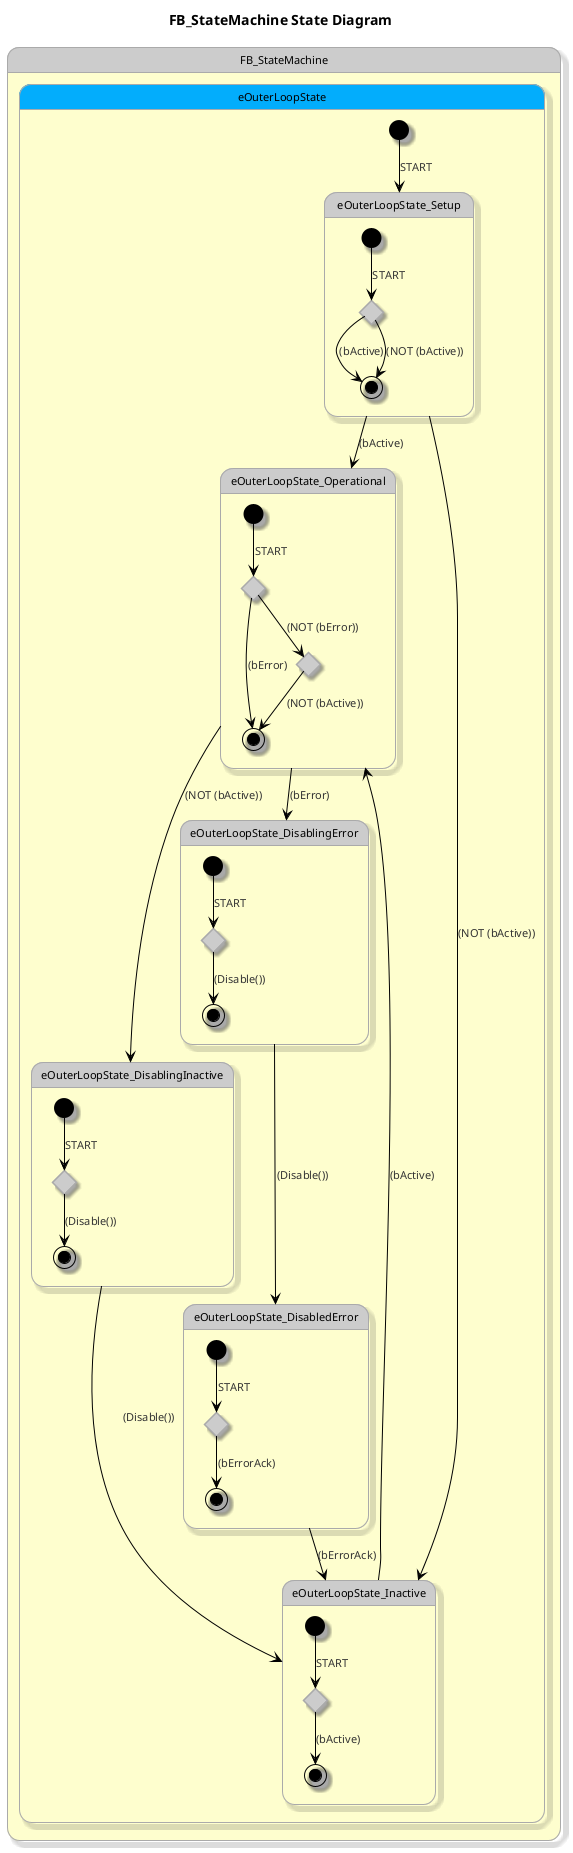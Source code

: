 @startuml State Diagram

skin rose
'left to right direction
hide empty description
!theme reddress-lightgreen
title FB_StateMachine State Diagram



state FB_StateMachine{

state eOuterLoopState #03adfc {
	[*] --> eOuterLoopState_Setup : START
	state eOuterLoopState_Setup{
	state eOuterLoopState_Setup_Node_0 <<choice>>
	[*] --> eOuterLoopState_Setup_Node_0 : START
	eOuterLoopState_Setup_Node_0 --> [*] : (bActive)
	eOuterLoopState_Setup_Node_0 --> [*] : (NOT (bActive))
	}
	state eOuterLoopState_Operational{
	state eOuterLoopState_Operational_Node_0 <<choice>>
	[*] --> eOuterLoopState_Operational_Node_0 : START
	eOuterLoopState_Operational_Node_0 --> [*] : (bError)
	state eOuterLoopState_Operational_Node_1 <<choice>>
	eOuterLoopState_Operational_Node_1 --> [*] : (NOT (bActive))
	}
	state eOuterLoopState_DisablingInactive{
	state eOuterLoopState_DisablingInactive_Node_0 <<choice>>
	[*] --> eOuterLoopState_DisablingInactive_Node_0 : START
	eOuterLoopState_DisablingInactive_Node_0 --> [*] : (Disable())
	}
	state eOuterLoopState_Inactive{
	state eOuterLoopState_Inactive_Node_0 <<choice>>
	[*] --> eOuterLoopState_Inactive_Node_0 : START
	eOuterLoopState_Inactive_Node_0 --> [*] : (bActive)
	}
	state eOuterLoopState_DisablingError{
	state eOuterLoopState_DisablingError_Node_0 <<choice>>
	[*] --> eOuterLoopState_DisablingError_Node_0 : START
	eOuterLoopState_DisablingError_Node_0 --> [*] : (Disable())
	}
	state eOuterLoopState_DisabledError{
	state eOuterLoopState_DisabledError_Node_0 <<choice>>
	[*] --> eOuterLoopState_DisabledError_Node_0 : START
	eOuterLoopState_DisabledError_Node_0 --> [*] : (bErrorAck)
	}
	}
	eOuterLoopState_Setup --> eOuterLoopState_Operational : (bActive)
	eOuterLoopState_Setup --> eOuterLoopState_Inactive : (NOT (bActive))
	eOuterLoopState_Operational --> eOuterLoopState_DisablingError : (bError)
	eOuterLoopState_Operational_Node_0 --> eOuterLoopState_Operational_Node_1 : (NOT (bError))
	eOuterLoopState_Operational --> eOuterLoopState_DisablingInactive : (NOT (bActive))
	eOuterLoopState_DisablingInactive --> eOuterLoopState_Inactive : (Disable())
	eOuterLoopState_Inactive --> eOuterLoopState_Operational : (bActive)
	eOuterLoopState_DisablingError --> eOuterLoopState_DisabledError : (Disable())
	eOuterLoopState_DisabledError --> eOuterLoopState_Inactive : (bErrorAck)


}

@enduml
